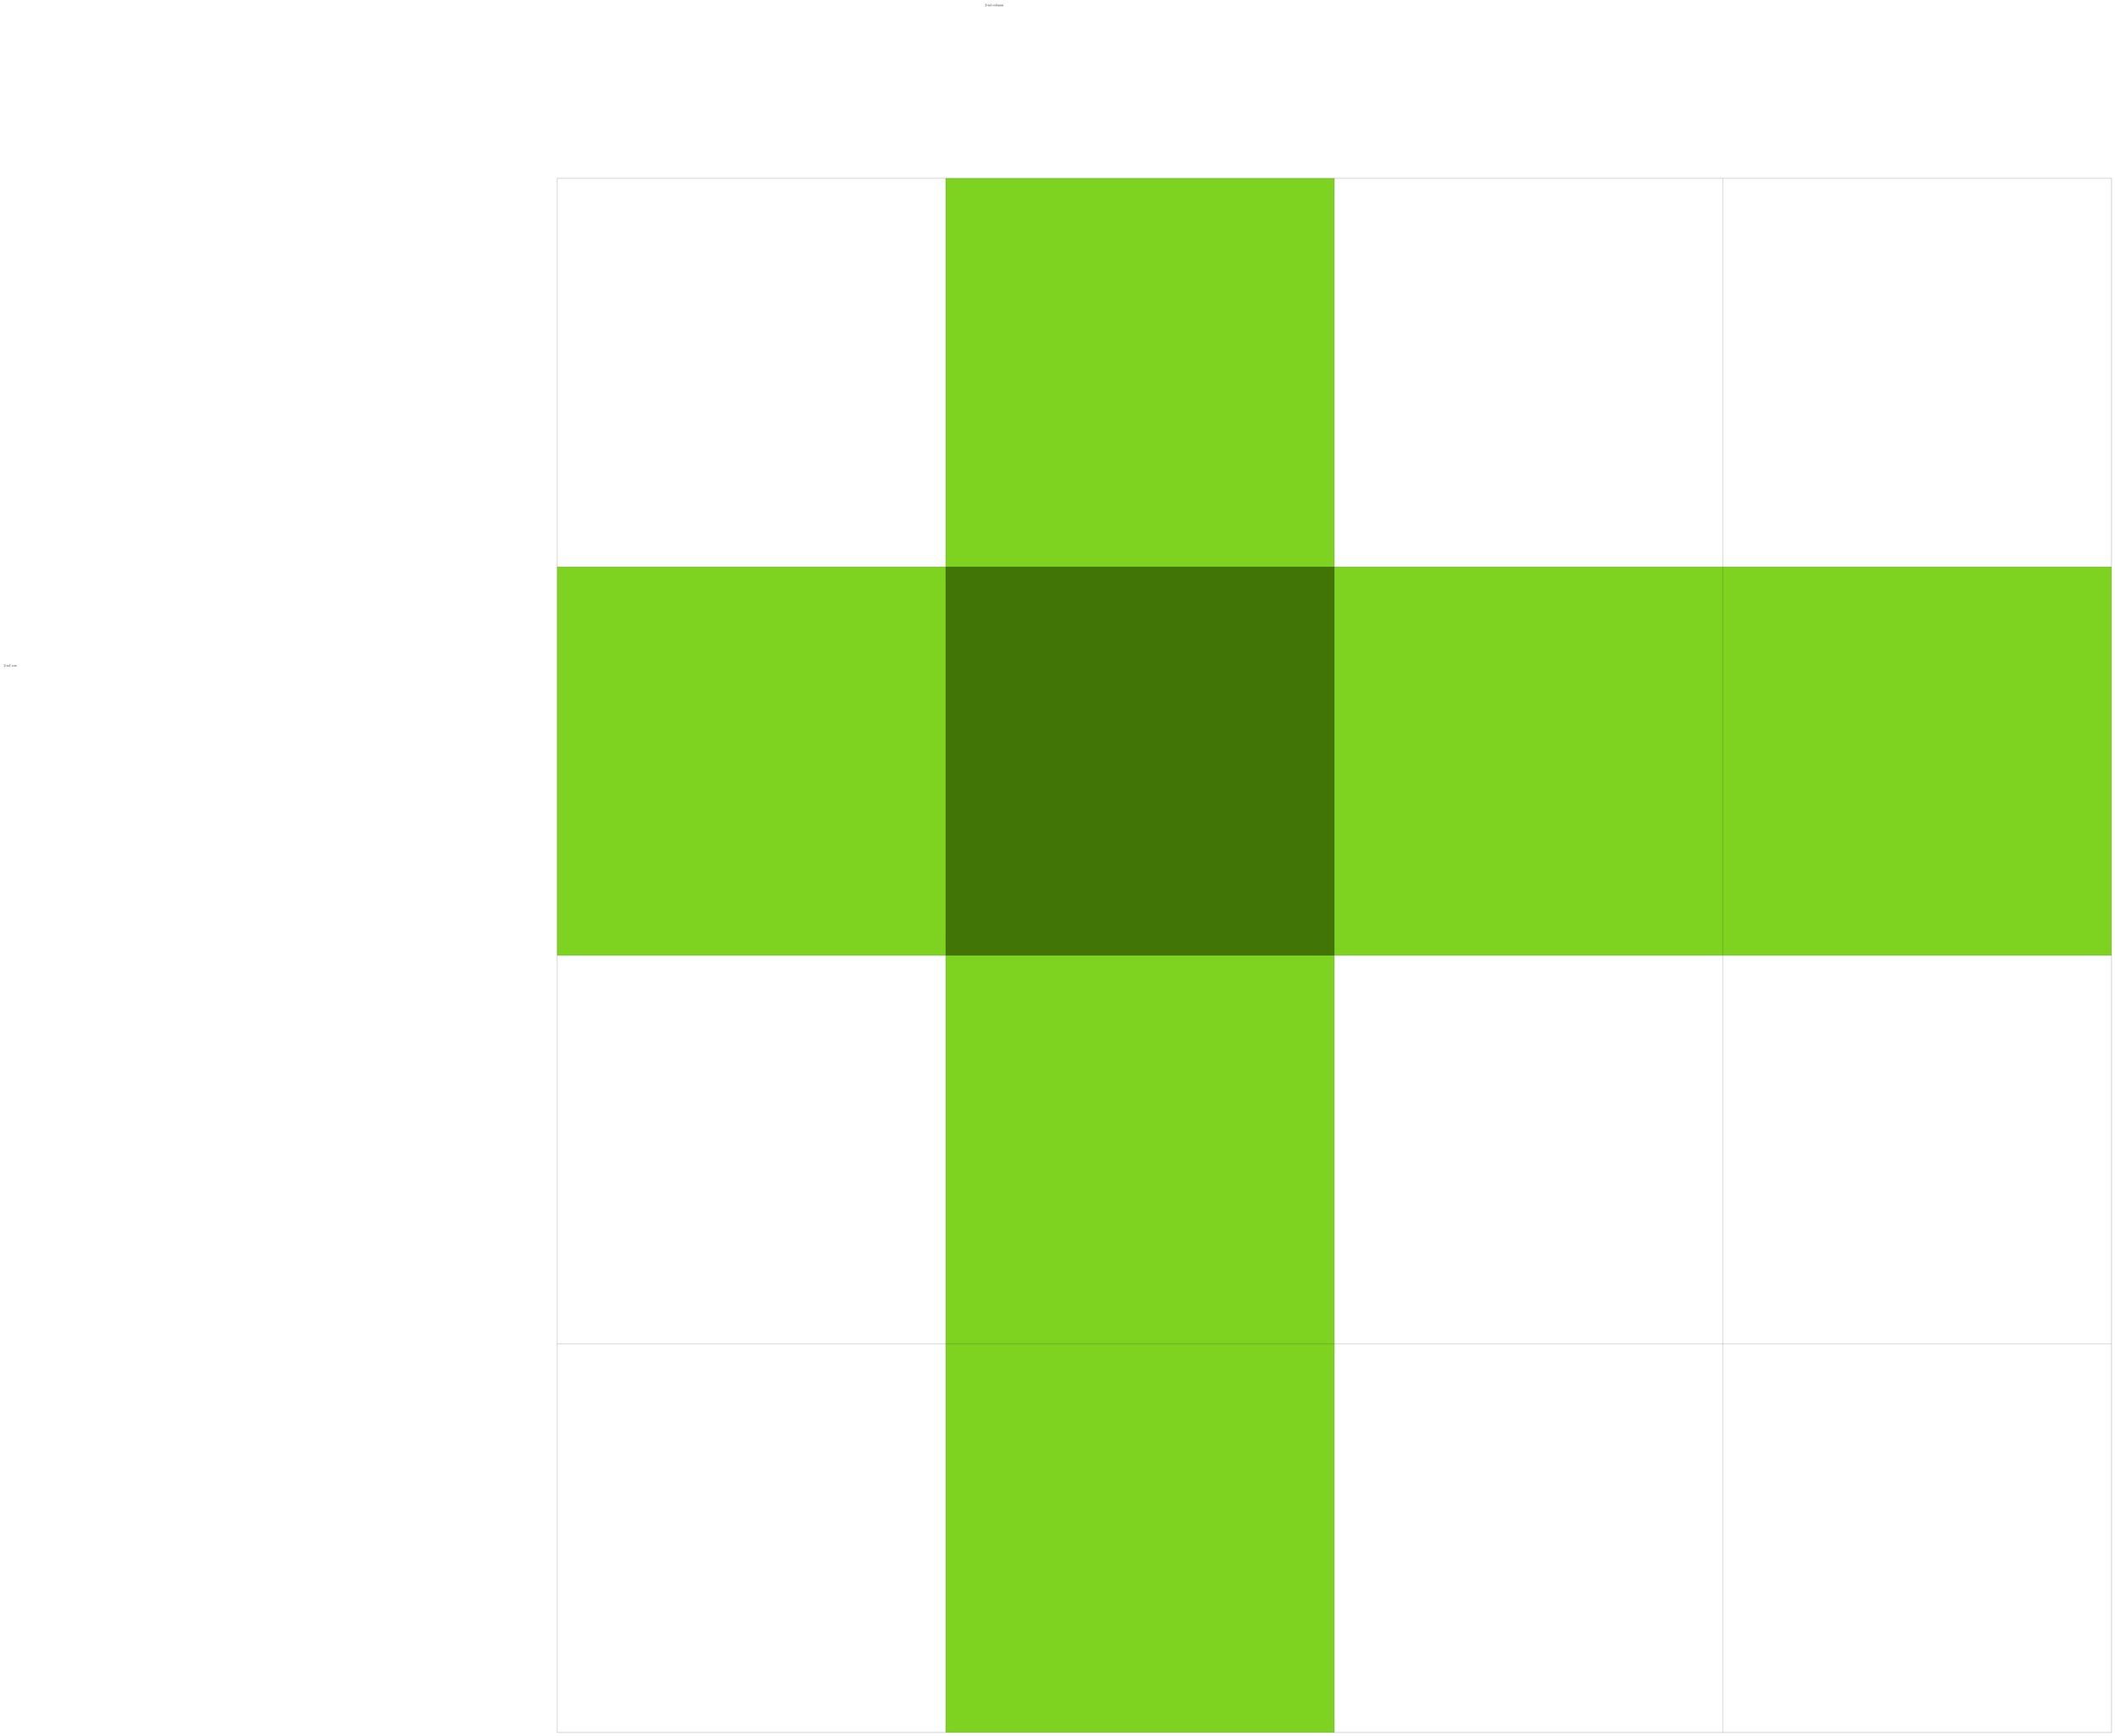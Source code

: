 \begin{tikzpicture}[yscale=-1,xscale=1]
%uncomment if require: \path (0,186); %set diagram left start at 0, and has height of 186

%Shape: Path Data [id:dp9852843888613778]
    \draw  [fill={rgb, 255:red, 126; green, 211; blue, 33 }  ,fill opacity=1 ] (140,20) -- (140,60) -- (100,60) -- (100,20) -- (140,20) -- cycle (140,180) -- (100,180) -- (100,100) -- (140,100) -- (140,180) -- cycle (60,60) -- (60,100) -- (100,100) -- (100,60) -- (60,60) -- cycle (220,100) -- (220,60) -- (140,60) -- (140,100) -- (220,100) -- cycle ;
%Shape: Rectangle [id:dp15326804212025373]
    \draw  [fill={rgb, 255:red, 65; green, 117; blue, 5 }  ,fill opacity=1 ] (100,60) -- (140,60) -- (140,100) -- (100,100) -- cycle ;
%Shape: Grid [id:dp4771848475496565]
    \draw  [draw opacity=0] (60,20) -- (220,20) -- (220,180) -- (60,180) -- cycle ; \draw   (60,20) -- (60,180)(100,20) -- (100,180)(140,20) -- (140,180)(180,20) -- (180,180) ; \draw   (60,20) -- (220,20)(60,60) -- (220,60)(60,100) -- (220,100)(60,140) -- (220,140) ; \draw    ;
%Shape: Rectangle [id:dp22051672889162477]
    \draw   (60,20) -- (220,20) -- (220,180) -- (60,180) -- cycle ;

% Text Node
    \draw (104,2) node [anchor=north west][inner sep=0.75pt]   [align=left] {\(2\)-nd column};
% Text Node
    \draw (3,70) node [anchor=north west][inner sep=0.75pt]   [align=left] {\(2\)-nd row};


\end{tikzpicture}
